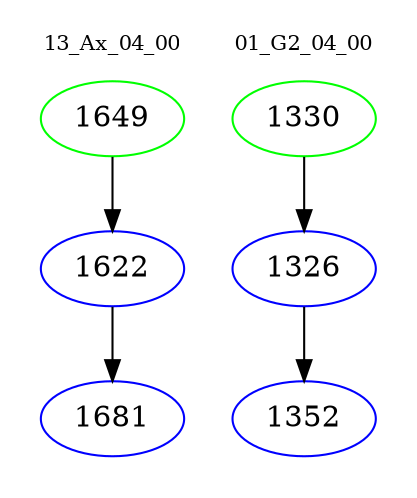 digraph{
subgraph cluster_0 {
color = white
label = "13_Ax_04_00";
fontsize=10;
T0_1649 [label="1649", color="green"]
T0_1649 -> T0_1622 [color="black"]
T0_1622 [label="1622", color="blue"]
T0_1622 -> T0_1681 [color="black"]
T0_1681 [label="1681", color="blue"]
}
subgraph cluster_1 {
color = white
label = "01_G2_04_00";
fontsize=10;
T1_1330 [label="1330", color="green"]
T1_1330 -> T1_1326 [color="black"]
T1_1326 [label="1326", color="blue"]
T1_1326 -> T1_1352 [color="black"]
T1_1352 [label="1352", color="blue"]
}
}
